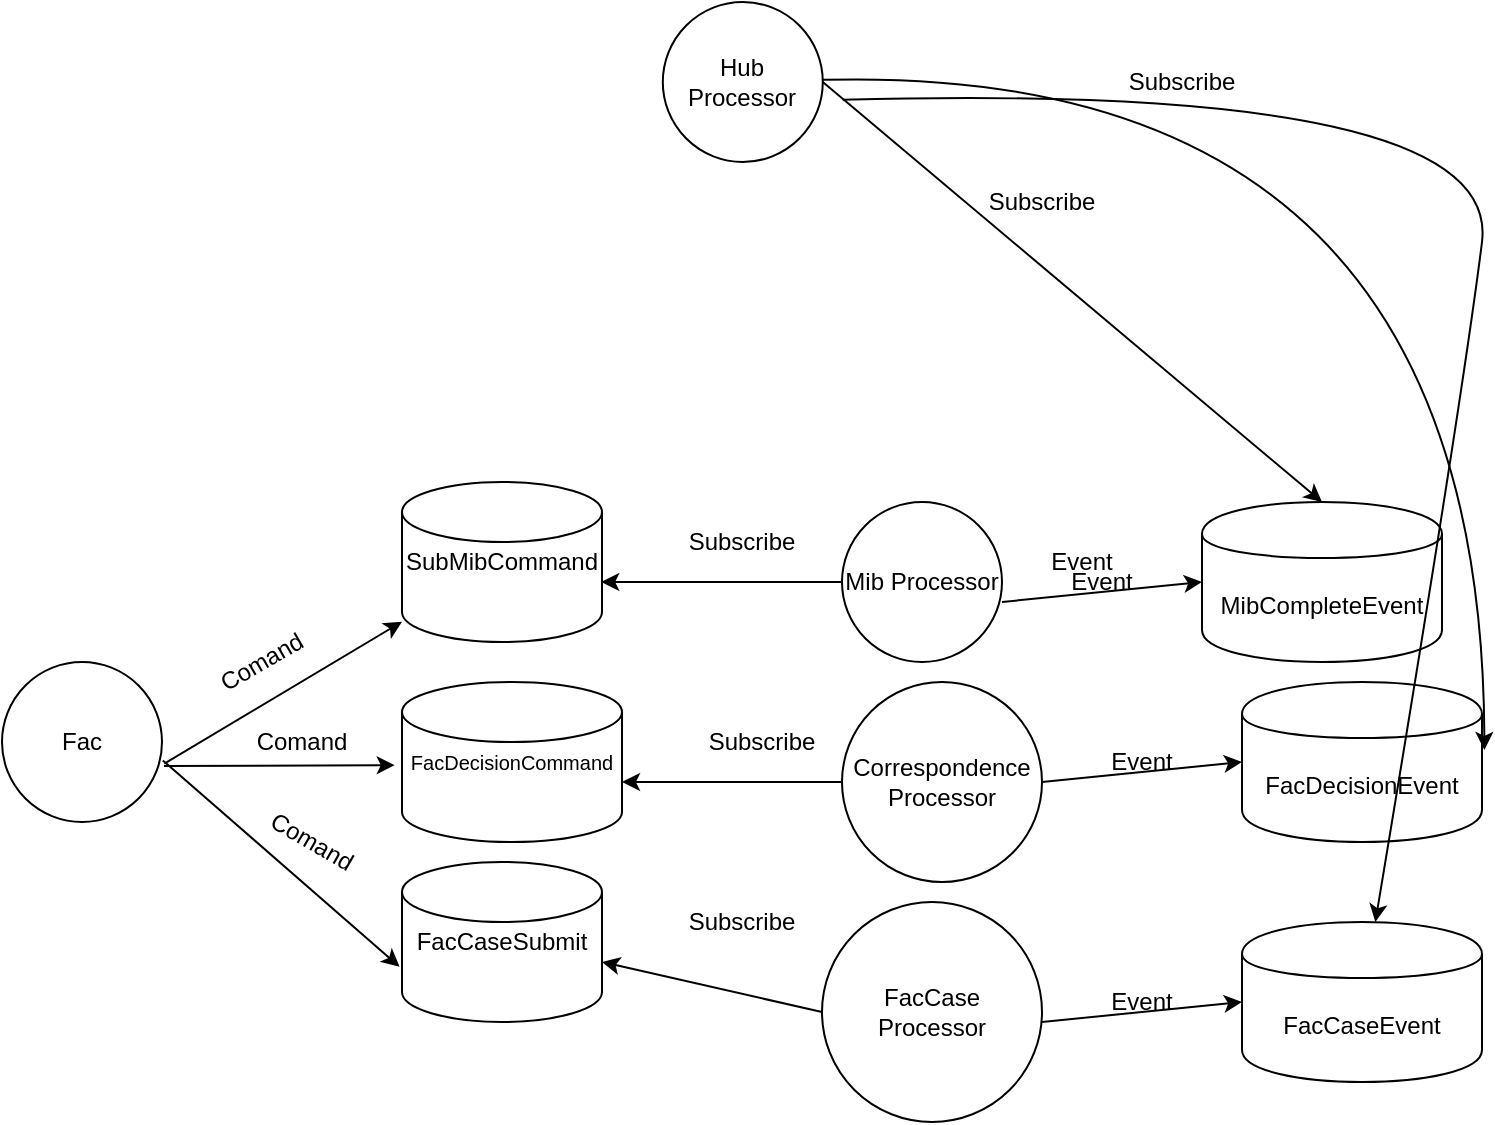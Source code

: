 <mxfile version="13.6.5">
    <diagram id="zOExnr27sMriez7aHx05" name="Page-1">
        <mxGraphModel dx="1210" dy="701" grid="1" gridSize="10" guides="1" tooltips="1" connect="1" arrows="1" fold="1" page="1" pageScale="1" pageWidth="850" pageHeight="1100" math="0" shadow="0">
            <root>
                <mxCell id="0"/>
                <mxCell id="1" parent="0"/>
                <mxCell id="2" value="Fac" style="ellipse;whiteSpace=wrap;html=1;aspect=fixed;" parent="1" vertex="1">
                    <mxGeometry x="30" y="420" width="80" height="80" as="geometry"/>
                </mxCell>
                <mxCell id="4" value="" style="endArrow=classic;html=1;exitX=1.015;exitY=0.635;exitDx=0;exitDy=0;exitPerimeter=0;" parent="1" source="2" target="5" edge="1">
                    <mxGeometry width="50" height="50" relative="1" as="geometry">
                        <mxPoint x="360" y="580" as="sourcePoint"/>
                        <mxPoint x="210" y="370" as="targetPoint"/>
                    </mxGeometry>
                </mxCell>
                <mxCell id="5" value="SubMibCommand" style="shape=cylinder2;whiteSpace=wrap;html=1;boundedLbl=1;backgroundOutline=1;size=15;" parent="1" vertex="1">
                    <mxGeometry x="230" y="330" width="100" height="80" as="geometry"/>
                </mxCell>
                <mxCell id="6" value="&lt;font style=&quot;font-size: 10px&quot;&gt;FacDecisionCommand&lt;/font&gt;" style="shape=cylinder2;whiteSpace=wrap;html=1;boundedLbl=1;backgroundOutline=1;size=15;" parent="1" vertex="1">
                    <mxGeometry x="230" y="430" width="110" height="80" as="geometry"/>
                </mxCell>
                <mxCell id="7" value="FacCaseSubmit" style="shape=cylinder2;whiteSpace=wrap;html=1;boundedLbl=1;backgroundOutline=1;size=15;" parent="1" vertex="1">
                    <mxGeometry x="230" y="520" width="100" height="80" as="geometry"/>
                </mxCell>
                <mxCell id="8" value="" style="endArrow=classic;html=1;entryX=-0.033;entryY=0.52;entryDx=0;entryDy=0;entryPerimeter=0;" parent="1" target="6" edge="1">
                    <mxGeometry width="50" height="50" relative="1" as="geometry">
                        <mxPoint x="111" y="472" as="sourcePoint"/>
                        <mxPoint x="240" y="380.237" as="targetPoint"/>
                    </mxGeometry>
                </mxCell>
                <mxCell id="9" value="" style="endArrow=classic;html=1;entryX=-0.012;entryY=0.655;entryDx=0;entryDy=0;entryPerimeter=0;exitX=1.005;exitY=0.615;exitDx=0;exitDy=0;exitPerimeter=0;" parent="1" source="2" target="7" edge="1">
                    <mxGeometry width="50" height="50" relative="1" as="geometry">
                        <mxPoint x="110" y="370" as="sourcePoint"/>
                        <mxPoint x="250" y="390.237" as="targetPoint"/>
                    </mxGeometry>
                </mxCell>
                <mxCell id="10" value="Mib Processor" style="ellipse;whiteSpace=wrap;html=1;aspect=fixed;" parent="1" vertex="1">
                    <mxGeometry x="450" y="340" width="80" height="80" as="geometry"/>
                </mxCell>
                <mxCell id="14" value="Correspondence&lt;br&gt;Processor" style="ellipse;whiteSpace=wrap;html=1;aspect=fixed;" parent="1" vertex="1">
                    <mxGeometry x="450" y="430" width="100" height="100" as="geometry"/>
                </mxCell>
                <mxCell id="15" value="FacCase&lt;br&gt;Processor" style="ellipse;whiteSpace=wrap;html=1;aspect=fixed;" parent="1" vertex="1">
                    <mxGeometry x="440" y="540" width="110" height="110" as="geometry"/>
                </mxCell>
                <mxCell id="16" value="Comand" style="text;html=1;strokeColor=none;fillColor=none;align=center;verticalAlign=middle;whiteSpace=wrap;rounded=0;rotation=-30;" parent="1" vertex="1">
                    <mxGeometry x="140" y="410" width="40" height="20" as="geometry"/>
                </mxCell>
                <mxCell id="17" value="Comand" style="text;html=1;strokeColor=none;fillColor=none;align=center;verticalAlign=middle;whiteSpace=wrap;rounded=0;" parent="1" vertex="1">
                    <mxGeometry x="160" y="450" width="40" height="20" as="geometry"/>
                </mxCell>
                <mxCell id="18" value="Comand" style="text;html=1;strokeColor=none;fillColor=none;align=center;verticalAlign=middle;whiteSpace=wrap;rounded=0;rotation=30;" parent="1" vertex="1">
                    <mxGeometry x="160" y="500" width="50" height="20" as="geometry"/>
                </mxCell>
                <mxCell id="19" value="" style="endArrow=classic;html=1;entryX=0.996;entryY=0.625;entryDx=0;entryDy=0;entryPerimeter=0;exitX=0;exitY=0.5;exitDx=0;exitDy=0;" parent="1" source="10" target="5" edge="1">
                    <mxGeometry width="50" height="50" relative="1" as="geometry">
                        <mxPoint x="440" y="380" as="sourcePoint"/>
                        <mxPoint x="390" y="340" as="targetPoint"/>
                    </mxGeometry>
                </mxCell>
                <mxCell id="20" value="Subscribe" style="text;html=1;strokeColor=none;fillColor=none;align=center;verticalAlign=middle;whiteSpace=wrap;rounded=0;" parent="1" vertex="1">
                    <mxGeometry x="380" y="350" width="40" height="20" as="geometry"/>
                </mxCell>
                <mxCell id="25" value="" style="endArrow=classic;html=1;entryX=0.996;entryY=0.625;entryDx=0;entryDy=0;entryPerimeter=0;" parent="1" edge="1">
                    <mxGeometry width="50" height="50" relative="1" as="geometry">
                        <mxPoint x="450" y="480" as="sourcePoint"/>
                        <mxPoint x="340.0" y="480" as="targetPoint"/>
                    </mxGeometry>
                </mxCell>
                <mxCell id="26" value="Subscribe" style="text;html=1;strokeColor=none;fillColor=none;align=center;verticalAlign=middle;whiteSpace=wrap;rounded=0;" parent="1" vertex="1">
                    <mxGeometry x="390.4" y="450" width="40" height="20" as="geometry"/>
                </mxCell>
                <mxCell id="27" value="" style="endArrow=classic;html=1;entryX=0.996;entryY=0.625;entryDx=0;entryDy=0;entryPerimeter=0;exitX=0;exitY=0.5;exitDx=0;exitDy=0;" parent="1" source="15" edge="1">
                    <mxGeometry width="50" height="50" relative="1" as="geometry">
                        <mxPoint x="450.4" y="570" as="sourcePoint"/>
                        <mxPoint x="330.0" y="570" as="targetPoint"/>
                    </mxGeometry>
                </mxCell>
                <mxCell id="28" value="Subscribe" style="text;html=1;strokeColor=none;fillColor=none;align=center;verticalAlign=middle;whiteSpace=wrap;rounded=0;" parent="1" vertex="1">
                    <mxGeometry x="380.4" y="540" width="40" height="20" as="geometry"/>
                </mxCell>
                <mxCell id="29" value="MibCompleteEvent" style="shape=cylinder;whiteSpace=wrap;html=1;boundedLbl=1;backgroundOutline=1;" parent="1" vertex="1">
                    <mxGeometry x="630" y="340" width="120" height="80" as="geometry"/>
                </mxCell>
                <mxCell id="33" value="" style="endArrow=classic;html=1;entryX=0;entryY=0.5;entryDx=0;entryDy=0;" parent="1" target="29" edge="1">
                    <mxGeometry width="50" height="50" relative="1" as="geometry">
                        <mxPoint x="530" y="390" as="sourcePoint"/>
                        <mxPoint x="580" y="340" as="targetPoint"/>
                    </mxGeometry>
                </mxCell>
                <mxCell id="34" value="Event" style="text;html=1;strokeColor=none;fillColor=none;align=center;verticalAlign=middle;whiteSpace=wrap;rounded=0;" parent="1" vertex="1">
                    <mxGeometry x="550" y="360" width="40" height="20" as="geometry"/>
                </mxCell>
                <mxCell id="36" value="Event" style="text;html=1;strokeColor=none;fillColor=none;align=center;verticalAlign=middle;whiteSpace=wrap;rounded=0;" parent="1" vertex="1">
                    <mxGeometry x="560" y="370" width="40" height="20" as="geometry"/>
                </mxCell>
                <mxCell id="37" value="FacDecisionEvent" style="shape=cylinder;whiteSpace=wrap;html=1;boundedLbl=1;backgroundOutline=1;" parent="1" vertex="1">
                    <mxGeometry x="650" y="430" width="120" height="80" as="geometry"/>
                </mxCell>
                <mxCell id="38" value="" style="endArrow=classic;html=1;entryX=0;entryY=0.5;entryDx=0;entryDy=0;" parent="1" target="37" edge="1">
                    <mxGeometry width="50" height="50" relative="1" as="geometry">
                        <mxPoint x="550" y="480" as="sourcePoint"/>
                        <mxPoint x="600" y="430" as="targetPoint"/>
                    </mxGeometry>
                </mxCell>
                <mxCell id="39" value="Event" style="text;html=1;strokeColor=none;fillColor=none;align=center;verticalAlign=middle;whiteSpace=wrap;rounded=0;" parent="1" vertex="1">
                    <mxGeometry x="580" y="460" width="40" height="20" as="geometry"/>
                </mxCell>
                <mxCell id="40" value="FacCaseEvent" style="shape=cylinder;whiteSpace=wrap;html=1;boundedLbl=1;backgroundOutline=1;" parent="1" vertex="1">
                    <mxGeometry x="650" y="550" width="120" height="80" as="geometry"/>
                </mxCell>
                <mxCell id="41" value="" style="endArrow=classic;html=1;entryX=0;entryY=0.5;entryDx=0;entryDy=0;" parent="1" target="40" edge="1">
                    <mxGeometry width="50" height="50" relative="1" as="geometry">
                        <mxPoint x="550" y="600" as="sourcePoint"/>
                        <mxPoint x="600" y="550" as="targetPoint"/>
                    </mxGeometry>
                </mxCell>
                <mxCell id="42" value="Event" style="text;html=1;strokeColor=none;fillColor=none;align=center;verticalAlign=middle;whiteSpace=wrap;rounded=0;" parent="1" vertex="1">
                    <mxGeometry x="580" y="580" width="40" height="20" as="geometry"/>
                </mxCell>
                <mxCell id="43" value="Hub&lt;br&gt;Processor" style="ellipse;whiteSpace=wrap;html=1;aspect=fixed;" parent="1" vertex="1">
                    <mxGeometry x="360.4" y="90" width="80" height="80" as="geometry"/>
                </mxCell>
                <mxCell id="44" value="" style="endArrow=classic;html=1;entryX=0.5;entryY=0;entryDx=0;entryDy=0;" parent="1" target="29" edge="1">
                    <mxGeometry width="50" height="50" relative="1" as="geometry">
                        <mxPoint x="440.4" y="130" as="sourcePoint"/>
                        <mxPoint x="490.4" y="80" as="targetPoint"/>
                    </mxGeometry>
                </mxCell>
                <mxCell id="46" value="Subscribe" style="text;html=1;strokeColor=none;fillColor=none;align=center;verticalAlign=middle;whiteSpace=wrap;rounded=0;" parent="1" vertex="1">
                    <mxGeometry x="530" y="180" width="40" height="20" as="geometry"/>
                </mxCell>
                <mxCell id="48" value="" style="endArrow=classic;html=1;entryX=1.01;entryY=0.425;entryDx=0;entryDy=0;entryPerimeter=0;curved=1;" parent="1" source="43" target="37" edge="1">
                    <mxGeometry width="50" height="50" relative="1" as="geometry">
                        <mxPoint x="470.0" y="90" as="sourcePoint"/>
                        <mxPoint x="719.6" y="300" as="targetPoint"/>
                        <Array as="points">
                            <mxPoint x="770" y="120"/>
                        </Array>
                    </mxGeometry>
                </mxCell>
                <mxCell id="49" value="Subscribe" style="text;html=1;strokeColor=none;fillColor=none;align=center;verticalAlign=middle;whiteSpace=wrap;rounded=0;" parent="1" vertex="1">
                    <mxGeometry x="600" y="120" width="40" height="20" as="geometry"/>
                </mxCell>
                <mxCell id="50" value="" style="endArrow=classic;html=1;curved=1;" parent="1" target="40" edge="1">
                    <mxGeometry width="50" height="50" relative="1" as="geometry">
                        <mxPoint x="450.385" y="138.916" as="sourcePoint"/>
                        <mxPoint x="781.2" y="474" as="targetPoint"/>
                        <Array as="points">
                            <mxPoint x="780" y="130"/>
                            <mxPoint x="760" y="290"/>
                        </Array>
                    </mxGeometry>
                </mxCell>
            </root>
        </mxGraphModel>
    </diagram>
</mxfile>